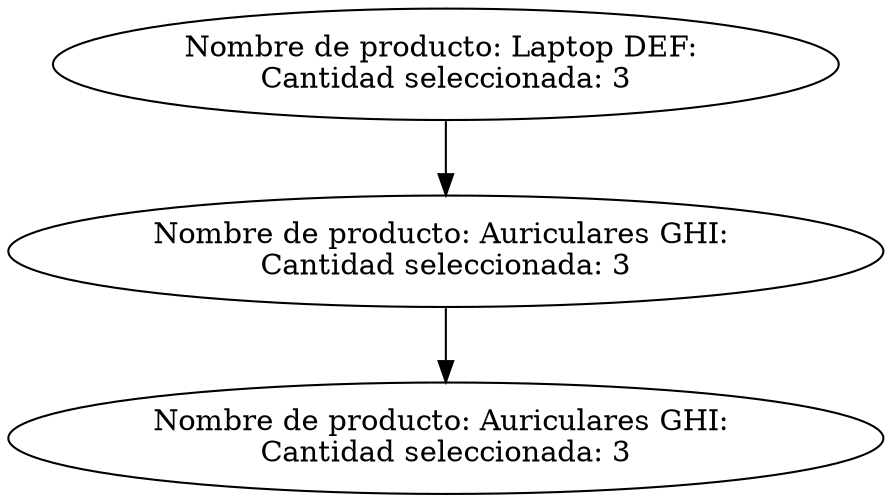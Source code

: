 digraph G {
nodo0 [label="Nombre de producto: Laptop DEF: 
Cantidad seleccionada: 3"];
nodo0 -> nodo1;
nodo1 [label="Nombre de producto: Auriculares GHI: 
Cantidad seleccionada: 3"];
nodo1 -> nodo2;
nodo2 [label="Nombre de producto: Auriculares GHI: 
Cantidad seleccionada: 3"];
}